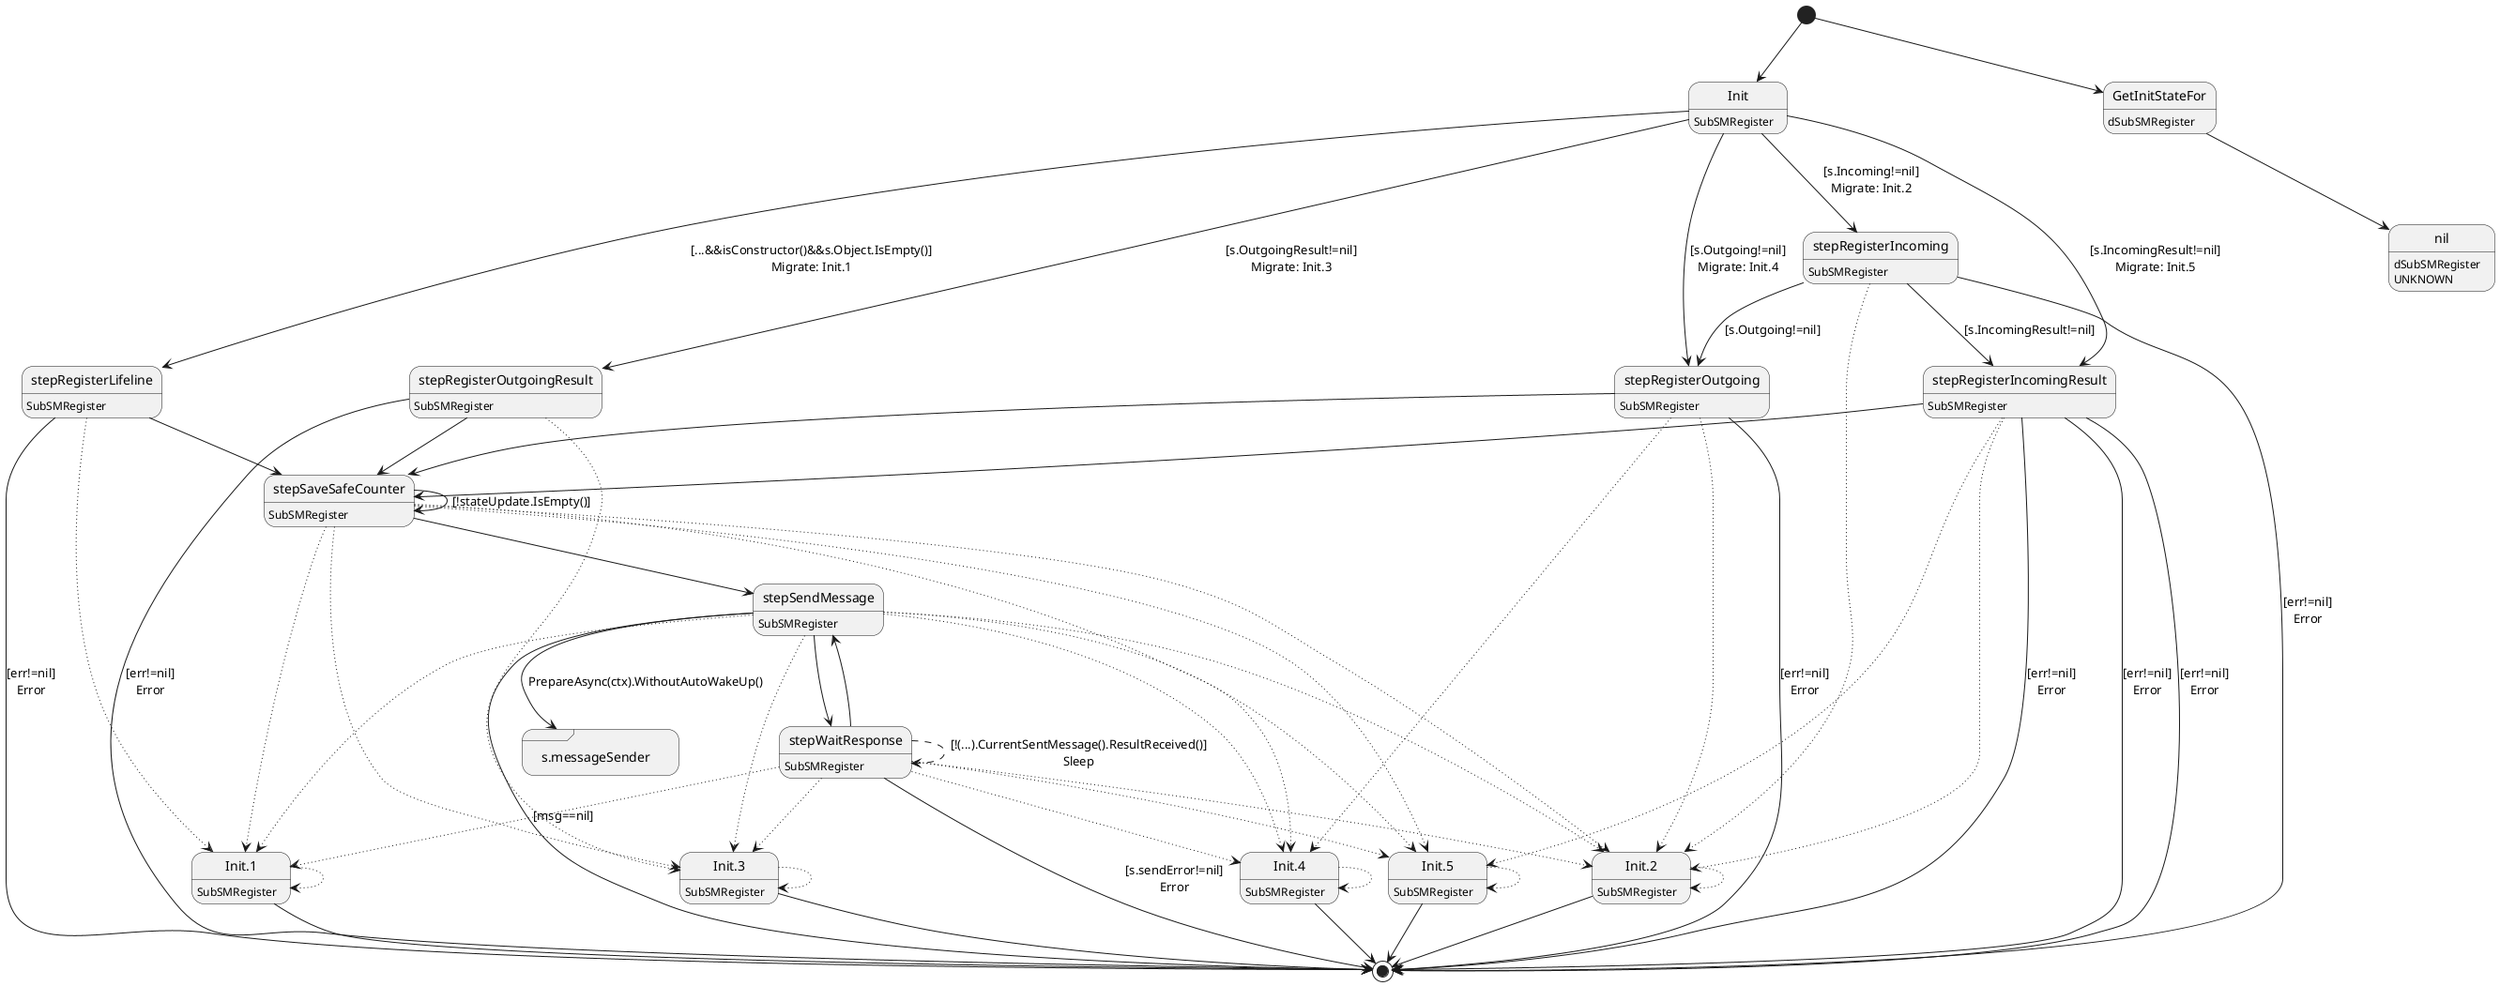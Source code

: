@startuml
state "Init" as T01_S001
T01_S001 : SubSMRegister
[*] --> T01_S001
T01_S001 --> T01_S007 : [...&&isConstructor()&&s.Object.IsEmpty()]\nMigrate: Init.1
T01_S001 --> T01_S008 : [s.Incoming!=nil]\nMigrate: Init.2
T01_S001 --> T01_S010 : [s.OutgoingResult!=nil]\nMigrate: Init.3
T01_S001 --> T01_S009 : [s.Outgoing!=nil]\nMigrate: Init.4
T01_S001 --> T01_S011 : [s.IncomingResult!=nil]\nMigrate: Init.5
state "Init.1" as T01_S002
T01_S002 : SubSMRegister
T01_S002 --[dotted]> T01_S002
T01_S002 --> [*]
state "Init.2" as T01_S003
T01_S003 : SubSMRegister
T01_S003 --[dotted]> T01_S003
T01_S003 --> [*]
state "Init.3" as T01_S004
T01_S004 : SubSMRegister
T01_S004 --[dotted]> T01_S004
T01_S004 --> [*]
state "Init.4" as T01_S005
T01_S005 : SubSMRegister
T01_S005 --[dotted]> T01_S005
T01_S005 --> [*]
state "Init.5" as T01_S006
T01_S006 : SubSMRegister
T01_S006 --[dotted]> T01_S006
T01_S006 --> [*]
state "s.messageSender" as T01_S014 <<sdlreceive>>
state "stepRegisterIncoming" as T01_S008
T01_S008 : SubSMRegister
T01_S008 --[dotted]> T01_S003
T01_S008 --> [*] : [err!=nil]\nError
T01_S008 --> T01_S009 : [s.Outgoing!=nil]
T01_S008 --> T01_S011 : [s.IncomingResult!=nil]
state "stepRegisterIncomingResult" as T01_S011
T01_S011 : SubSMRegister
T01_S011 --[dotted]> T01_S003
T01_S011 --[dotted]> T01_S006
T01_S011 --> [*] : [err!=nil]\nError
T01_S011 --> [*] : [err!=nil]\nError
T01_S011 --> [*] : [err!=nil]\nError
T01_S011 --> T01_S012
state "stepRegisterLifeline" as T01_S007
T01_S007 : SubSMRegister
T01_S007 --[dotted]> T01_S002
T01_S007 --> [*] : [err!=nil]\nError
T01_S007 --> T01_S012
state "stepRegisterOutgoing" as T01_S009
T01_S009 : SubSMRegister
T01_S009 --[dotted]> T01_S003
T01_S009 --[dotted]> T01_S005
T01_S009 --> [*] : [err!=nil]\nError
T01_S009 --> T01_S012
state "stepRegisterOutgoingResult" as T01_S010
T01_S010 : SubSMRegister
T01_S010 --[dotted]> T01_S004
T01_S010 --> [*] : [err!=nil]\nError
T01_S010 --> T01_S012
state "stepSaveSafeCounter" as T01_S012
T01_S012 : SubSMRegister
T01_S012 --[dotted]> T01_S002
T01_S012 --[dotted]> T01_S003
T01_S012 --[dotted]> T01_S004
T01_S012 --[dotted]> T01_S005
T01_S012 --[dotted]> T01_S006
T01_S012 --> T01_S012 : [!stateUpdate.IsEmpty()]
T01_S012 --> T01_S013
state "stepSendMessage" as T01_S013
T01_S013 : SubSMRegister
T01_S013 --[dotted]> T01_S002
T01_S013 --[dotted]> T01_S003
T01_S013 --[dotted]> T01_S004
T01_S013 --[dotted]> T01_S005
T01_S013 --[dotted]> T01_S006
T01_S013 --> [*] : [msg==nil]
T01_S013 --> T01_S014 : PrepareAsync(ctx).WithoutAutoWakeUp()
T01_S013 --> T01_S015
state "stepWaitResponse" as T01_S015
T01_S015 : SubSMRegister
T01_S015 --[dotted]> T01_S002
T01_S015 --[dotted]> T01_S003
T01_S015 --[dotted]> T01_S004
T01_S015 --[dotted]> T01_S005
T01_S015 --[dotted]> T01_S006
T01_S015 --> [*] : [s.sendError!=nil]\nError
T01_S015 --[dashed]> T01_S015 : [!(...).CurrentSentMessage().ResultReceived()]\nSleep
T01_S015 --> T01_S013
state "GetInitStateFor" as T00_S001
T00_S001 : dSubSMRegister
[*] --> T00_S001
state "nil" as T00_U001
T00_U001 : dSubSMRegister
T00_U001 : UNKNOWN 
T00_S001 --> T00_U001
@enduml
